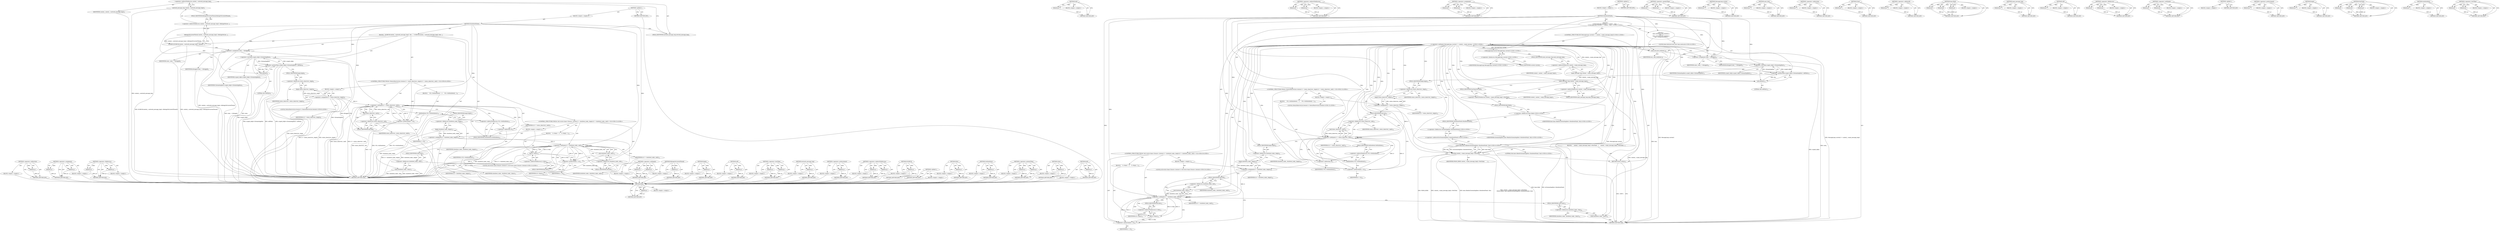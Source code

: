 digraph "end" {
vulnerable_206 [label=<(METHOD,Run)>];
vulnerable_207 [label=<(PARAM,p1)>];
vulnerable_208 [label=<(BLOCK,&lt;empty&gt;,&lt;empty&gt;)>];
vulnerable_209 [label=<(METHOD_RETURN,ANY)>];
vulnerable_190 [label=<(METHOD,end)>];
vulnerable_191 [label=<(PARAM,p1)>];
vulnerable_192 [label=<(BLOCK,&lt;empty&gt;,&lt;empty&gt;)>];
vulnerable_193 [label=<(METHOD_RETURN,ANY)>];
vulnerable_142 [label=<(METHOD,&lt;operator&gt;.indirectFieldAccess)>];
vulnerable_143 [label=<(PARAM,p1)>];
vulnerable_144 [label=<(PARAM,p2)>];
vulnerable_145 [label=<(BLOCK,&lt;empty&gt;,&lt;empty&gt;)>];
vulnerable_146 [label=<(METHOD_RETURN,ANY)>];
vulnerable_167 [label=<(METHOD,&lt;operator&gt;.assignment)>];
vulnerable_168 [label=<(PARAM,p1)>];
vulnerable_169 [label=<(PARAM,p2)>];
vulnerable_170 [label=<(BLOCK,&lt;empty&gt;,&lt;empty&gt;)>];
vulnerable_171 [label=<(METHOD_RETURN,ANY)>];
vulnerable_6 [label=<(METHOD,&lt;global&gt;)<SUB>1</SUB>>];
vulnerable_7 [label=<(BLOCK,&lt;empty&gt;,&lt;empty&gt;)<SUB>1</SUB>>];
vulnerable_8 [label=<(METHOD,ShutdownFinish)<SUB>1</SUB>>];
vulnerable_9 [label="<(BLOCK,{
  if (MessageLoop::current() != context_-&gt;mai...,{
  if (MessageLoop::current() != context_-&gt;mai...)<SUB>1</SUB>>"];
vulnerable_10 [label="<(CONTROL_STRUCTURE,IF,if (MessageLoop::current() != context_-&gt;main_message_loop()))<SUB>2</SUB>>"];
vulnerable_11 [label="<(&lt;operator&gt;.notEquals,MessageLoop::current() != context_-&gt;main_messag...)<SUB>2</SUB>>"];
vulnerable_12 [label="<(MessageLoop.current,MessageLoop::current())<SUB>2</SUB>>"];
vulnerable_13 [label="<(&lt;operator&gt;.fieldAccess,MessageLoop::current)<SUB>2</SUB>>"];
vulnerable_14 [label="<(IDENTIFIER,MessageLoop,MessageLoop::current())<SUB>2</SUB>>"];
vulnerable_15 [label=<(FIELD_IDENTIFIER,current,current)<SUB>2</SUB>>];
vulnerable_16 [label=<(main_message_loop,context_-&gt;main_message_loop())<SUB>2</SUB>>];
vulnerable_17 [label=<(&lt;operator&gt;.indirectFieldAccess,context_-&gt;main_message_loop)<SUB>2</SUB>>];
vulnerable_18 [label=<(IDENTIFIER,context_,context_-&gt;main_message_loop())<SUB>2</SUB>>];
vulnerable_19 [label=<(FIELD_IDENTIFIER,main_message_loop,main_message_loop)<SUB>2</SUB>>];
vulnerable_20 [label=<(BLOCK,{
    context_-&gt;main_message_loop()-&gt;PostTask(
...,{
    context_-&gt;main_message_loop()-&gt;PostTask(
...)<SUB>2</SUB>>];
vulnerable_21 [label=<(PostTask,context_-&gt;main_message_loop()-&gt;PostTask(
      ...)<SUB>3</SUB>>];
vulnerable_22 [label=<(&lt;operator&gt;.indirectFieldAccess,context_-&gt;main_message_loop()-&gt;PostTask)<SUB>3</SUB>>];
vulnerable_23 [label=<(main_message_loop,context_-&gt;main_message_loop())<SUB>3</SUB>>];
vulnerable_24 [label=<(&lt;operator&gt;.indirectFieldAccess,context_-&gt;main_message_loop)<SUB>3</SUB>>];
vulnerable_25 [label=<(IDENTIFIER,context_,context_-&gt;main_message_loop())<SUB>3</SUB>>];
vulnerable_26 [label=<(FIELD_IDENTIFIER,main_message_loop,main_message_loop)<SUB>3</SUB>>];
vulnerable_27 [label=<(FIELD_IDENTIFIER,PostTask,PostTask)<SUB>3</SUB>>];
vulnerable_28 [label=<(IDENTIFIER,FROM_HERE,context_-&gt;main_message_loop()-&gt;PostTask(
      ...)<SUB>4</SUB>>];
vulnerable_29 [label="<(base.Bind,base::Bind(&amp;ChromotingHost::ShutdownFinish, this))<SUB>4</SUB>>"];
vulnerable_30 [label="<(&lt;operator&gt;.fieldAccess,base::Bind)<SUB>4</SUB>>"];
vulnerable_31 [label="<(IDENTIFIER,base,base::Bind(&amp;ChromotingHost::ShutdownFinish, this))<SUB>4</SUB>>"];
vulnerable_32 [label=<(FIELD_IDENTIFIER,Bind,Bind)<SUB>4</SUB>>];
vulnerable_33 [label="<(&lt;operator&gt;.addressOf,&amp;ChromotingHost::ShutdownFinish)<SUB>4</SUB>>"];
vulnerable_34 [label="<(&lt;operator&gt;.fieldAccess,ChromotingHost::ShutdownFinish)<SUB>4</SUB>>"];
vulnerable_35 [label="<(IDENTIFIER,ChromotingHost,base::Bind(&amp;ChromotingHost::ShutdownFinish, this))<SUB>4</SUB>>"];
vulnerable_36 [label=<(FIELD_IDENTIFIER,ShutdownFinish,ShutdownFinish)<SUB>4</SUB>>];
vulnerable_37 [label="<(LITERAL,this,base::Bind(&amp;ChromotingHost::ShutdownFinish, this))<SUB>4</SUB>>"];
vulnerable_38 [label=<(RETURN,return;,return;)<SUB>5</SUB>>];
vulnerable_39 [label="<(BLOCK,{
    base::AutoLock auto_lock(lock_);
    stat...,{
    base::AutoLock auto_lock(lock_);
    stat...)<SUB>8</SUB>>"];
vulnerable_40 [label="<(LOCAL,base.AutoLock auto_lock: base.AutoLock)<SUB>9</SUB>>"];
vulnerable_41 [label=<(auto_lock,auto_lock(lock_))<SUB>9</SUB>>];
vulnerable_42 [label=<(IDENTIFIER,lock_,auto_lock(lock_))<SUB>9</SUB>>];
vulnerable_43 [label=<(&lt;operator&gt;.assignment,state_ = kStopped)<SUB>10</SUB>>];
vulnerable_44 [label=<(IDENTIFIER,state_,state_ = kStopped)<SUB>10</SUB>>];
vulnerable_45 [label=<(IDENTIFIER,kStopped,state_ = kStopped)<SUB>10</SUB>>];
vulnerable_46 [label=<(&lt;operator&gt;.greaterThan,scoped_refptr&lt;ChromotingHost&gt; self(this))<SUB>13</SUB>>];
vulnerable_47 [label=<(&lt;operator&gt;.lessThan,scoped_refptr&lt;ChromotingHost)<SUB>13</SUB>>];
vulnerable_48 [label=<(IDENTIFIER,scoped_refptr,scoped_refptr&lt;ChromotingHost)<SUB>13</SUB>>];
vulnerable_49 [label=<(IDENTIFIER,ChromotingHost,scoped_refptr&lt;ChromotingHost)<SUB>13</SUB>>];
vulnerable_50 [label=<(self,self(this))<SUB>13</SUB>>];
vulnerable_51 [label=<(LITERAL,this,self(this))<SUB>13</SUB>>];
vulnerable_52 [label="<(CONTROL_STRUCTURE,FOR,for (StatusObserverList::iterator it = status_observers_.begin();it != status_observers_.end();++it))<SUB>15</SUB>>"];
vulnerable_53 [label=<(BLOCK,&lt;empty&gt;,&lt;empty&gt;)<SUB>15</SUB>>];
vulnerable_54 [label="<(LOCAL,StatusObserverList.iterator it: StatusObserverList.iterator)<SUB>15</SUB>>"];
vulnerable_55 [label=<(&lt;operator&gt;.assignment,it = status_observers_.begin())<SUB>15</SUB>>];
vulnerable_56 [label=<(IDENTIFIER,it,it = status_observers_.begin())<SUB>15</SUB>>];
vulnerable_57 [label=<(begin,status_observers_.begin())<SUB>15</SUB>>];
vulnerable_58 [label=<(&lt;operator&gt;.fieldAccess,status_observers_.begin)<SUB>15</SUB>>];
vulnerable_59 [label=<(IDENTIFIER,status_observers_,status_observers_.begin())<SUB>15</SUB>>];
vulnerable_60 [label=<(FIELD_IDENTIFIER,begin,begin)<SUB>15</SUB>>];
vulnerable_61 [label=<(&lt;operator&gt;.notEquals,it != status_observers_.end())<SUB>16</SUB>>];
vulnerable_62 [label=<(IDENTIFIER,it,it != status_observers_.end())<SUB>16</SUB>>];
vulnerable_63 [label=<(end,status_observers_.end())<SUB>16</SUB>>];
vulnerable_64 [label=<(&lt;operator&gt;.fieldAccess,status_observers_.end)<SUB>16</SUB>>];
vulnerable_65 [label=<(IDENTIFIER,status_observers_,status_observers_.end())<SUB>16</SUB>>];
vulnerable_66 [label=<(FIELD_IDENTIFIER,end,end)<SUB>16</SUB>>];
vulnerable_67 [label=<(&lt;operator&gt;.preIncrement,++it)<SUB>16</SUB>>];
vulnerable_68 [label=<(IDENTIFIER,it,++it)<SUB>16</SUB>>];
vulnerable_69 [label=<(BLOCK,{
    (*it)-&gt;OnShutdown();
  },{
    (*it)-&gt;OnShutdown();
  })<SUB>16</SUB>>];
vulnerable_70 [label=<(OnShutdown,(*it)-&gt;OnShutdown())<SUB>17</SUB>>];
vulnerable_71 [label=<(&lt;operator&gt;.indirectFieldAccess,(*it)-&gt;OnShutdown)<SUB>17</SUB>>];
vulnerable_72 [label=<(&lt;operator&gt;.indirection,*it)<SUB>17</SUB>>];
vulnerable_73 [label=<(IDENTIFIER,it,(*it)-&gt;OnShutdown())<SUB>17</SUB>>];
vulnerable_74 [label=<(FIELD_IDENTIFIER,OnShutdown,OnShutdown)<SUB>17</SUB>>];
vulnerable_75 [label="<(CONTROL_STRUCTURE,FOR,for (std::vector&lt;base::Closure&gt;::iterator it = shutdown_tasks_.begin();it != shutdown_tasks_.end();++it))<SUB>20</SUB>>"];
vulnerable_76 [label=<(BLOCK,&lt;empty&gt;,&lt;empty&gt;)<SUB>20</SUB>>];
vulnerable_77 [label="<(LOCAL,std.vector&lt;base.Closure&gt;.iterator it: std.vector&lt;base.Closure&gt;.iterator)<SUB>20</SUB>>"];
vulnerable_78 [label=<(&lt;operator&gt;.assignment,it = shutdown_tasks_.begin())<SUB>20</SUB>>];
vulnerable_79 [label=<(IDENTIFIER,it,it = shutdown_tasks_.begin())<SUB>20</SUB>>];
vulnerable_80 [label=<(begin,shutdown_tasks_.begin())<SUB>20</SUB>>];
vulnerable_81 [label=<(&lt;operator&gt;.fieldAccess,shutdown_tasks_.begin)<SUB>20</SUB>>];
vulnerable_82 [label=<(IDENTIFIER,shutdown_tasks_,shutdown_tasks_.begin())<SUB>20</SUB>>];
vulnerable_83 [label=<(FIELD_IDENTIFIER,begin,begin)<SUB>20</SUB>>];
vulnerable_84 [label=<(&lt;operator&gt;.notEquals,it != shutdown_tasks_.end())<SUB>21</SUB>>];
vulnerable_85 [label=<(IDENTIFIER,it,it != shutdown_tasks_.end())<SUB>21</SUB>>];
vulnerable_86 [label=<(end,shutdown_tasks_.end())<SUB>21</SUB>>];
vulnerable_87 [label=<(&lt;operator&gt;.fieldAccess,shutdown_tasks_.end)<SUB>21</SUB>>];
vulnerable_88 [label=<(IDENTIFIER,shutdown_tasks_,shutdown_tasks_.end())<SUB>21</SUB>>];
vulnerable_89 [label=<(FIELD_IDENTIFIER,end,end)<SUB>21</SUB>>];
vulnerable_90 [label=<(&lt;operator&gt;.preIncrement,++it)<SUB>21</SUB>>];
vulnerable_91 [label=<(IDENTIFIER,it,++it)<SUB>21</SUB>>];
vulnerable_92 [label=<(BLOCK,{
    it-&gt;Run();
  },{
    it-&gt;Run();
  })<SUB>21</SUB>>];
vulnerable_93 [label=<(Run,it-&gt;Run())<SUB>22</SUB>>];
vulnerable_94 [label=<(&lt;operator&gt;.indirectFieldAccess,it-&gt;Run)<SUB>22</SUB>>];
vulnerable_95 [label=<(IDENTIFIER,it,it-&gt;Run())<SUB>22</SUB>>];
vulnerable_96 [label=<(FIELD_IDENTIFIER,Run,Run)<SUB>22</SUB>>];
vulnerable_97 [label=<(clear,shutdown_tasks_.clear())<SUB>24</SUB>>];
vulnerable_98 [label=<(&lt;operator&gt;.fieldAccess,shutdown_tasks_.clear)<SUB>24</SUB>>];
vulnerable_99 [label=<(IDENTIFIER,shutdown_tasks_,shutdown_tasks_.clear())<SUB>24</SUB>>];
vulnerable_100 [label=<(FIELD_IDENTIFIER,clear,clear)<SUB>24</SUB>>];
vulnerable_101 [label=<(METHOD_RETURN,void)<SUB>1</SUB>>];
vulnerable_103 [label=<(METHOD_RETURN,ANY)<SUB>1</SUB>>];
vulnerable_172 [label=<(METHOD,&lt;operator&gt;.greaterThan)>];
vulnerable_173 [label=<(PARAM,p1)>];
vulnerable_174 [label=<(PARAM,p2)>];
vulnerable_175 [label=<(BLOCK,&lt;empty&gt;,&lt;empty&gt;)>];
vulnerable_176 [label=<(METHOD_RETURN,ANY)>];
vulnerable_129 [label=<(METHOD,MessageLoop.current)>];
vulnerable_130 [label=<(PARAM,p1)>];
vulnerable_131 [label=<(BLOCK,&lt;empty&gt;,&lt;empty&gt;)>];
vulnerable_132 [label=<(METHOD_RETURN,ANY)>];
vulnerable_163 [label=<(METHOD,auto_lock)>];
vulnerable_164 [label=<(PARAM,p1)>];
vulnerable_165 [label=<(BLOCK,&lt;empty&gt;,&lt;empty&gt;)>];
vulnerable_166 [label=<(METHOD_RETURN,ANY)>];
vulnerable_202 [label=<(METHOD,&lt;operator&gt;.indirection)>];
vulnerable_203 [label=<(PARAM,p1)>];
vulnerable_204 [label=<(BLOCK,&lt;empty&gt;,&lt;empty&gt;)>];
vulnerable_205 [label=<(METHOD_RETURN,ANY)>];
vulnerable_210 [label=<(METHOD,clear)>];
vulnerable_211 [label=<(PARAM,p1)>];
vulnerable_212 [label=<(BLOCK,&lt;empty&gt;,&lt;empty&gt;)>];
vulnerable_213 [label=<(METHOD_RETURN,ANY)>];
vulnerable_159 [label=<(METHOD,&lt;operator&gt;.addressOf)>];
vulnerable_160 [label=<(PARAM,p1)>];
vulnerable_161 [label=<(BLOCK,&lt;empty&gt;,&lt;empty&gt;)>];
vulnerable_162 [label=<(METHOD_RETURN,ANY)>];
vulnerable_153 [label=<(METHOD,base.Bind)>];
vulnerable_154 [label=<(PARAM,p1)>];
vulnerable_155 [label=<(PARAM,p2)>];
vulnerable_156 [label=<(PARAM,p3)>];
vulnerable_157 [label=<(BLOCK,&lt;empty&gt;,&lt;empty&gt;)>];
vulnerable_158 [label=<(METHOD_RETURN,ANY)>];
vulnerable_138 [label=<(METHOD,main_message_loop)>];
vulnerable_139 [label=<(PARAM,p1)>];
vulnerable_140 [label=<(BLOCK,&lt;empty&gt;,&lt;empty&gt;)>];
vulnerable_141 [label=<(METHOD_RETURN,ANY)>];
vulnerable_182 [label=<(METHOD,self)>];
vulnerable_183 [label=<(PARAM,p1)>];
vulnerable_184 [label=<(BLOCK,&lt;empty&gt;,&lt;empty&gt;)>];
vulnerable_185 [label=<(METHOD_RETURN,ANY)>];
vulnerable_133 [label=<(METHOD,&lt;operator&gt;.fieldAccess)>];
vulnerable_134 [label=<(PARAM,p1)>];
vulnerable_135 [label=<(PARAM,p2)>];
vulnerable_136 [label=<(BLOCK,&lt;empty&gt;,&lt;empty&gt;)>];
vulnerable_137 [label=<(METHOD_RETURN,ANY)>];
vulnerable_124 [label=<(METHOD,&lt;operator&gt;.notEquals)>];
vulnerable_125 [label=<(PARAM,p1)>];
vulnerable_126 [label=<(PARAM,p2)>];
vulnerable_127 [label=<(BLOCK,&lt;empty&gt;,&lt;empty&gt;)>];
vulnerable_128 [label=<(METHOD_RETURN,ANY)>];
vulnerable_118 [label=<(METHOD,&lt;global&gt;)<SUB>1</SUB>>];
vulnerable_119 [label=<(BLOCK,&lt;empty&gt;,&lt;empty&gt;)>];
vulnerable_120 [label=<(METHOD_RETURN,ANY)>];
vulnerable_194 [label=<(METHOD,&lt;operator&gt;.preIncrement)>];
vulnerable_195 [label=<(PARAM,p1)>];
vulnerable_196 [label=<(BLOCK,&lt;empty&gt;,&lt;empty&gt;)>];
vulnerable_197 [label=<(METHOD_RETURN,ANY)>];
vulnerable_186 [label=<(METHOD,begin)>];
vulnerable_187 [label=<(PARAM,p1)>];
vulnerable_188 [label=<(BLOCK,&lt;empty&gt;,&lt;empty&gt;)>];
vulnerable_189 [label=<(METHOD_RETURN,ANY)>];
vulnerable_147 [label=<(METHOD,PostTask)>];
vulnerable_148 [label=<(PARAM,p1)>];
vulnerable_149 [label=<(PARAM,p2)>];
vulnerable_150 [label=<(PARAM,p3)>];
vulnerable_151 [label=<(BLOCK,&lt;empty&gt;,&lt;empty&gt;)>];
vulnerable_152 [label=<(METHOD_RETURN,ANY)>];
vulnerable_198 [label=<(METHOD,OnShutdown)>];
vulnerable_199 [label=<(PARAM,p1)>];
vulnerable_200 [label=<(BLOCK,&lt;empty&gt;,&lt;empty&gt;)>];
vulnerable_201 [label=<(METHOD_RETURN,ANY)>];
vulnerable_177 [label=<(METHOD,&lt;operator&gt;.lessThan)>];
vulnerable_178 [label=<(PARAM,p1)>];
vulnerable_179 [label=<(PARAM,p2)>];
vulnerable_180 [label=<(BLOCK,&lt;empty&gt;,&lt;empty&gt;)>];
vulnerable_181 [label=<(METHOD_RETURN,ANY)>];
fixed_157 [label=<(METHOD,&lt;operator&gt;.indirection)>];
fixed_158 [label=<(PARAM,p1)>];
fixed_159 [label=<(BLOCK,&lt;empty&gt;,&lt;empty&gt;)>];
fixed_160 [label=<(METHOD_RETURN,ANY)>];
fixed_112 [label=<(METHOD,&lt;operator&gt;.assignment)>];
fixed_113 [label=<(PARAM,p1)>];
fixed_114 [label=<(PARAM,p2)>];
fixed_115 [label=<(BLOCK,&lt;empty&gt;,&lt;empty&gt;)>];
fixed_116 [label=<(METHOD_RETURN,ANY)>];
fixed_135 [label=<(METHOD,&lt;operator&gt;.fieldAccess)>];
fixed_136 [label=<(PARAM,p1)>];
fixed_137 [label=<(PARAM,p2)>];
fixed_138 [label=<(BLOCK,&lt;empty&gt;,&lt;empty&gt;)>];
fixed_139 [label=<(METHOD_RETURN,ANY)>];
fixed_6 [label=<(METHOD,&lt;global&gt;)<SUB>1</SUB>>];
fixed_7 [label=<(BLOCK,&lt;empty&gt;,&lt;empty&gt;)<SUB>1</SUB>>];
fixed_8 [label=<(METHOD,ShutdownFinish)<SUB>1</SUB>>];
fixed_9 [label=<(BLOCK,{
  DCHECK(context_-&gt;network_message_loop()-&gt;Be...,{
  DCHECK(context_-&gt;network_message_loop()-&gt;Be...)<SUB>1</SUB>>];
fixed_10 [label=<(DCHECK,DCHECK(context_-&gt;network_message_loop()-&gt;Belong...)<SUB>2</SUB>>];
fixed_11 [label=<(BelongsToCurrentThread,context_-&gt;network_message_loop()-&gt;BelongsToCurr...)<SUB>2</SUB>>];
fixed_12 [label=<(&lt;operator&gt;.indirectFieldAccess,context_-&gt;network_message_loop()-&gt;BelongsToCurr...)<SUB>2</SUB>>];
fixed_13 [label=<(network_message_loop,context_-&gt;network_message_loop())<SUB>2</SUB>>];
fixed_14 [label=<(&lt;operator&gt;.indirectFieldAccess,context_-&gt;network_message_loop)<SUB>2</SUB>>];
fixed_15 [label=<(IDENTIFIER,context_,context_-&gt;network_message_loop())<SUB>2</SUB>>];
fixed_16 [label=<(FIELD_IDENTIFIER,network_message_loop,network_message_loop)<SUB>2</SUB>>];
fixed_17 [label=<(FIELD_IDENTIFIER,BelongsToCurrentThread,BelongsToCurrentThread)<SUB>2</SUB>>];
fixed_18 [label=<(&lt;operator&gt;.assignment,state_ = kStopped)<SUB>4</SUB>>];
fixed_19 [label=<(IDENTIFIER,state_,state_ = kStopped)<SUB>4</SUB>>];
fixed_20 [label=<(IDENTIFIER,kStopped,state_ = kStopped)<SUB>4</SUB>>];
fixed_21 [label=<(&lt;operator&gt;.greaterThan,scoped_refptr&lt;ChromotingHost&gt; self(this))<SUB>6</SUB>>];
fixed_22 [label=<(&lt;operator&gt;.lessThan,scoped_refptr&lt;ChromotingHost)<SUB>6</SUB>>];
fixed_23 [label=<(IDENTIFIER,scoped_refptr,scoped_refptr&lt;ChromotingHost)<SUB>6</SUB>>];
fixed_24 [label=<(IDENTIFIER,ChromotingHost,scoped_refptr&lt;ChromotingHost)<SUB>6</SUB>>];
fixed_25 [label=<(self,self(this))<SUB>6</SUB>>];
fixed_26 [label=<(LITERAL,this,self(this))<SUB>6</SUB>>];
fixed_27 [label="<(CONTROL_STRUCTURE,FOR,for (StatusObserverList::iterator it = status_observers_.begin();it != status_observers_.end();++it))<SUB>8</SUB>>"];
fixed_28 [label=<(BLOCK,&lt;empty&gt;,&lt;empty&gt;)<SUB>8</SUB>>];
fixed_29 [label="<(LOCAL,StatusObserverList.iterator it: StatusObserverList.iterator)<SUB>8</SUB>>"];
fixed_30 [label=<(&lt;operator&gt;.assignment,it = status_observers_.begin())<SUB>8</SUB>>];
fixed_31 [label=<(IDENTIFIER,it,it = status_observers_.begin())<SUB>8</SUB>>];
fixed_32 [label=<(begin,status_observers_.begin())<SUB>8</SUB>>];
fixed_33 [label=<(&lt;operator&gt;.fieldAccess,status_observers_.begin)<SUB>8</SUB>>];
fixed_34 [label=<(IDENTIFIER,status_observers_,status_observers_.begin())<SUB>8</SUB>>];
fixed_35 [label=<(FIELD_IDENTIFIER,begin,begin)<SUB>8</SUB>>];
fixed_36 [label=<(&lt;operator&gt;.notEquals,it != status_observers_.end())<SUB>9</SUB>>];
fixed_37 [label=<(IDENTIFIER,it,it != status_observers_.end())<SUB>9</SUB>>];
fixed_38 [label=<(end,status_observers_.end())<SUB>9</SUB>>];
fixed_39 [label=<(&lt;operator&gt;.fieldAccess,status_observers_.end)<SUB>9</SUB>>];
fixed_40 [label=<(IDENTIFIER,status_observers_,status_observers_.end())<SUB>9</SUB>>];
fixed_41 [label=<(FIELD_IDENTIFIER,end,end)<SUB>9</SUB>>];
fixed_42 [label=<(&lt;operator&gt;.preIncrement,++it)<SUB>9</SUB>>];
fixed_43 [label=<(IDENTIFIER,it,++it)<SUB>9</SUB>>];
fixed_44 [label=<(BLOCK,{
    (*it)-&gt;OnShutdown();
  },{
    (*it)-&gt;OnShutdown();
  })<SUB>9</SUB>>];
fixed_45 [label=<(OnShutdown,(*it)-&gt;OnShutdown())<SUB>10</SUB>>];
fixed_46 [label=<(&lt;operator&gt;.indirectFieldAccess,(*it)-&gt;OnShutdown)<SUB>10</SUB>>];
fixed_47 [label=<(&lt;operator&gt;.indirection,*it)<SUB>10</SUB>>];
fixed_48 [label=<(IDENTIFIER,it,(*it)-&gt;OnShutdown())<SUB>10</SUB>>];
fixed_49 [label=<(FIELD_IDENTIFIER,OnShutdown,OnShutdown)<SUB>10</SUB>>];
fixed_50 [label="<(CONTROL_STRUCTURE,FOR,for (std::vector&lt;base::Closure&gt;::iterator it = shutdown_tasks_.begin();it != shutdown_tasks_.end();++it))<SUB>13</SUB>>"];
fixed_51 [label=<(BLOCK,&lt;empty&gt;,&lt;empty&gt;)<SUB>13</SUB>>];
fixed_52 [label="<(LOCAL,std.vector&lt;base.Closure&gt;.iterator it: std.vector&lt;base.Closure&gt;.iterator)<SUB>13</SUB>>"];
fixed_53 [label=<(&lt;operator&gt;.assignment,it = shutdown_tasks_.begin())<SUB>13</SUB>>];
fixed_54 [label=<(IDENTIFIER,it,it = shutdown_tasks_.begin())<SUB>13</SUB>>];
fixed_55 [label=<(begin,shutdown_tasks_.begin())<SUB>13</SUB>>];
fixed_56 [label=<(&lt;operator&gt;.fieldAccess,shutdown_tasks_.begin)<SUB>13</SUB>>];
fixed_57 [label=<(IDENTIFIER,shutdown_tasks_,shutdown_tasks_.begin())<SUB>13</SUB>>];
fixed_58 [label=<(FIELD_IDENTIFIER,begin,begin)<SUB>13</SUB>>];
fixed_59 [label=<(&lt;operator&gt;.notEquals,it != shutdown_tasks_.end())<SUB>14</SUB>>];
fixed_60 [label=<(IDENTIFIER,it,it != shutdown_tasks_.end())<SUB>14</SUB>>];
fixed_61 [label=<(end,shutdown_tasks_.end())<SUB>14</SUB>>];
fixed_62 [label=<(&lt;operator&gt;.fieldAccess,shutdown_tasks_.end)<SUB>14</SUB>>];
fixed_63 [label=<(IDENTIFIER,shutdown_tasks_,shutdown_tasks_.end())<SUB>14</SUB>>];
fixed_64 [label=<(FIELD_IDENTIFIER,end,end)<SUB>14</SUB>>];
fixed_65 [label=<(&lt;operator&gt;.preIncrement,++it)<SUB>14</SUB>>];
fixed_66 [label=<(IDENTIFIER,it,++it)<SUB>14</SUB>>];
fixed_67 [label=<(BLOCK,{
    it-&gt;Run();
  },{
    it-&gt;Run();
  })<SUB>14</SUB>>];
fixed_68 [label=<(Run,it-&gt;Run())<SUB>15</SUB>>];
fixed_69 [label=<(&lt;operator&gt;.indirectFieldAccess,it-&gt;Run)<SUB>15</SUB>>];
fixed_70 [label=<(IDENTIFIER,it,it-&gt;Run())<SUB>15</SUB>>];
fixed_71 [label=<(FIELD_IDENTIFIER,Run,Run)<SUB>15</SUB>>];
fixed_72 [label=<(clear,shutdown_tasks_.clear())<SUB>17</SUB>>];
fixed_73 [label=<(&lt;operator&gt;.fieldAccess,shutdown_tasks_.clear)<SUB>17</SUB>>];
fixed_74 [label=<(IDENTIFIER,shutdown_tasks_,shutdown_tasks_.clear())<SUB>17</SUB>>];
fixed_75 [label=<(FIELD_IDENTIFIER,clear,clear)<SUB>17</SUB>>];
fixed_76 [label=<(METHOD_RETURN,void)<SUB>1</SUB>>];
fixed_78 [label=<(METHOD_RETURN,ANY)<SUB>1</SUB>>];
fixed_140 [label=<(METHOD,&lt;operator&gt;.notEquals)>];
fixed_141 [label=<(PARAM,p1)>];
fixed_142 [label=<(PARAM,p2)>];
fixed_143 [label=<(BLOCK,&lt;empty&gt;,&lt;empty&gt;)>];
fixed_144 [label=<(METHOD_RETURN,ANY)>];
fixed_99 [label=<(METHOD,BelongsToCurrentThread)>];
fixed_100 [label=<(PARAM,p1)>];
fixed_101 [label=<(BLOCK,&lt;empty&gt;,&lt;empty&gt;)>];
fixed_102 [label=<(METHOD_RETURN,ANY)>];
fixed_131 [label=<(METHOD,begin)>];
fixed_132 [label=<(PARAM,p1)>];
fixed_133 [label=<(BLOCK,&lt;empty&gt;,&lt;empty&gt;)>];
fixed_134 [label=<(METHOD_RETURN,ANY)>];
fixed_127 [label=<(METHOD,self)>];
fixed_128 [label=<(PARAM,p1)>];
fixed_129 [label=<(BLOCK,&lt;empty&gt;,&lt;empty&gt;)>];
fixed_130 [label=<(METHOD_RETURN,ANY)>];
fixed_122 [label=<(METHOD,&lt;operator&gt;.lessThan)>];
fixed_123 [label=<(PARAM,p1)>];
fixed_124 [label=<(PARAM,p2)>];
fixed_125 [label=<(BLOCK,&lt;empty&gt;,&lt;empty&gt;)>];
fixed_126 [label=<(METHOD_RETURN,ANY)>];
fixed_108 [label=<(METHOD,network_message_loop)>];
fixed_109 [label=<(PARAM,p1)>];
fixed_110 [label=<(BLOCK,&lt;empty&gt;,&lt;empty&gt;)>];
fixed_111 [label=<(METHOD_RETURN,ANY)>];
fixed_149 [label=<(METHOD,&lt;operator&gt;.preIncrement)>];
fixed_150 [label=<(PARAM,p1)>];
fixed_151 [label=<(BLOCK,&lt;empty&gt;,&lt;empty&gt;)>];
fixed_152 [label=<(METHOD_RETURN,ANY)>];
fixed_103 [label=<(METHOD,&lt;operator&gt;.indirectFieldAccess)>];
fixed_104 [label=<(PARAM,p1)>];
fixed_105 [label=<(PARAM,p2)>];
fixed_106 [label=<(BLOCK,&lt;empty&gt;,&lt;empty&gt;)>];
fixed_107 [label=<(METHOD_RETURN,ANY)>];
fixed_95 [label=<(METHOD,DCHECK)>];
fixed_96 [label=<(PARAM,p1)>];
fixed_97 [label=<(BLOCK,&lt;empty&gt;,&lt;empty&gt;)>];
fixed_98 [label=<(METHOD_RETURN,ANY)>];
fixed_89 [label=<(METHOD,&lt;global&gt;)<SUB>1</SUB>>];
fixed_90 [label=<(BLOCK,&lt;empty&gt;,&lt;empty&gt;)>];
fixed_91 [label=<(METHOD_RETURN,ANY)>];
fixed_161 [label=<(METHOD,Run)>];
fixed_162 [label=<(PARAM,p1)>];
fixed_163 [label=<(BLOCK,&lt;empty&gt;,&lt;empty&gt;)>];
fixed_164 [label=<(METHOD_RETURN,ANY)>];
fixed_153 [label=<(METHOD,OnShutdown)>];
fixed_154 [label=<(PARAM,p1)>];
fixed_155 [label=<(BLOCK,&lt;empty&gt;,&lt;empty&gt;)>];
fixed_156 [label=<(METHOD_RETURN,ANY)>];
fixed_117 [label=<(METHOD,&lt;operator&gt;.greaterThan)>];
fixed_118 [label=<(PARAM,p1)>];
fixed_119 [label=<(PARAM,p2)>];
fixed_120 [label=<(BLOCK,&lt;empty&gt;,&lt;empty&gt;)>];
fixed_121 [label=<(METHOD_RETURN,ANY)>];
fixed_165 [label=<(METHOD,clear)>];
fixed_166 [label=<(PARAM,p1)>];
fixed_167 [label=<(BLOCK,&lt;empty&gt;,&lt;empty&gt;)>];
fixed_168 [label=<(METHOD_RETURN,ANY)>];
fixed_145 [label=<(METHOD,end)>];
fixed_146 [label=<(PARAM,p1)>];
fixed_147 [label=<(BLOCK,&lt;empty&gt;,&lt;empty&gt;)>];
fixed_148 [label=<(METHOD_RETURN,ANY)>];
vulnerable_206 -> vulnerable_207  [key=0, label="AST: "];
vulnerable_206 -> vulnerable_207  [key=1, label="DDG: "];
vulnerable_206 -> vulnerable_208  [key=0, label="AST: "];
vulnerable_206 -> vulnerable_209  [key=0, label="AST: "];
vulnerable_206 -> vulnerable_209  [key=1, label="CFG: "];
vulnerable_207 -> vulnerable_209  [key=0, label="DDG: p1"];
vulnerable_190 -> vulnerable_191  [key=0, label="AST: "];
vulnerable_190 -> vulnerable_191  [key=1, label="DDG: "];
vulnerable_190 -> vulnerable_192  [key=0, label="AST: "];
vulnerable_190 -> vulnerable_193  [key=0, label="AST: "];
vulnerable_190 -> vulnerable_193  [key=1, label="CFG: "];
vulnerable_191 -> vulnerable_193  [key=0, label="DDG: p1"];
vulnerable_142 -> vulnerable_143  [key=0, label="AST: "];
vulnerable_142 -> vulnerable_143  [key=1, label="DDG: "];
vulnerable_142 -> vulnerable_145  [key=0, label="AST: "];
vulnerable_142 -> vulnerable_144  [key=0, label="AST: "];
vulnerable_142 -> vulnerable_144  [key=1, label="DDG: "];
vulnerable_142 -> vulnerable_146  [key=0, label="AST: "];
vulnerable_142 -> vulnerable_146  [key=1, label="CFG: "];
vulnerable_143 -> vulnerable_146  [key=0, label="DDG: p1"];
vulnerable_144 -> vulnerable_146  [key=0, label="DDG: p2"];
vulnerable_167 -> vulnerable_168  [key=0, label="AST: "];
vulnerable_167 -> vulnerable_168  [key=1, label="DDG: "];
vulnerable_167 -> vulnerable_170  [key=0, label="AST: "];
vulnerable_167 -> vulnerable_169  [key=0, label="AST: "];
vulnerable_167 -> vulnerable_169  [key=1, label="DDG: "];
vulnerable_167 -> vulnerable_171  [key=0, label="AST: "];
vulnerable_167 -> vulnerable_171  [key=1, label="CFG: "];
vulnerable_168 -> vulnerable_171  [key=0, label="DDG: p1"];
vulnerable_169 -> vulnerable_171  [key=0, label="DDG: p2"];
vulnerable_6 -> vulnerable_7  [key=0, label="AST: "];
vulnerable_6 -> vulnerable_103  [key=0, label="AST: "];
vulnerable_6 -> vulnerable_103  [key=1, label="CFG: "];
vulnerable_7 -> vulnerable_8  [key=0, label="AST: "];
vulnerable_8 -> vulnerable_9  [key=0, label="AST: "];
vulnerable_8 -> vulnerable_101  [key=0, label="AST: "];
vulnerable_8 -> vulnerable_15  [key=0, label="CFG: "];
vulnerable_8 -> vulnerable_39  [key=0, label="DDG: "];
vulnerable_8 -> vulnerable_43  [key=0, label="DDG: "];
vulnerable_8 -> vulnerable_38  [key=0, label="DDG: "];
vulnerable_8 -> vulnerable_41  [key=0, label="DDG: "];
vulnerable_8 -> vulnerable_47  [key=0, label="DDG: "];
vulnerable_8 -> vulnerable_50  [key=0, label="DDG: "];
vulnerable_8 -> vulnerable_61  [key=0, label="DDG: "];
vulnerable_8 -> vulnerable_67  [key=0, label="DDG: "];
vulnerable_8 -> vulnerable_84  [key=0, label="DDG: "];
vulnerable_8 -> vulnerable_90  [key=0, label="DDG: "];
vulnerable_8 -> vulnerable_21  [key=0, label="DDG: "];
vulnerable_8 -> vulnerable_29  [key=0, label="DDG: "];
vulnerable_9 -> vulnerable_10  [key=0, label="AST: "];
vulnerable_9 -> vulnerable_39  [key=0, label="AST: "];
vulnerable_9 -> vulnerable_46  [key=0, label="AST: "];
vulnerable_9 -> vulnerable_52  [key=0, label="AST: "];
vulnerable_9 -> vulnerable_75  [key=0, label="AST: "];
vulnerable_9 -> vulnerable_97  [key=0, label="AST: "];
vulnerable_10 -> vulnerable_11  [key=0, label="AST: "];
vulnerable_10 -> vulnerable_20  [key=0, label="AST: "];
vulnerable_11 -> vulnerable_12  [key=0, label="AST: "];
vulnerable_11 -> vulnerable_16  [key=0, label="AST: "];
vulnerable_11 -> vulnerable_26  [key=0, label="CFG: "];
vulnerable_11 -> vulnerable_26  [key=1, label="CDG: "];
vulnerable_11 -> vulnerable_41  [key=0, label="CFG: "];
vulnerable_11 -> vulnerable_41  [key=1, label="CDG: "];
vulnerable_11 -> vulnerable_101  [key=0, label="DDG: MessageLoop::current()"];
vulnerable_11 -> vulnerable_101  [key=1, label="DDG: MessageLoop::current() != context_-&gt;main_message_loop()"];
vulnerable_11 -> vulnerable_47  [key=0, label="CDG: "];
vulnerable_11 -> vulnerable_30  [key=0, label="CDG: "];
vulnerable_11 -> vulnerable_34  [key=0, label="CDG: "];
vulnerable_11 -> vulnerable_21  [key=0, label="CDG: "];
vulnerable_11 -> vulnerable_32  [key=0, label="CDG: "];
vulnerable_11 -> vulnerable_60  [key=0, label="CDG: "];
vulnerable_11 -> vulnerable_64  [key=0, label="CDG: "];
vulnerable_11 -> vulnerable_57  [key=0, label="CDG: "];
vulnerable_11 -> vulnerable_89  [key=0, label="CDG: "];
vulnerable_11 -> vulnerable_66  [key=0, label="CDG: "];
vulnerable_11 -> vulnerable_98  [key=0, label="CDG: "];
vulnerable_11 -> vulnerable_46  [key=0, label="CDG: "];
vulnerable_11 -> vulnerable_81  [key=0, label="CDG: "];
vulnerable_11 -> vulnerable_84  [key=0, label="CDG: "];
vulnerable_11 -> vulnerable_38  [key=0, label="CDG: "];
vulnerable_11 -> vulnerable_22  [key=0, label="CDG: "];
vulnerable_11 -> vulnerable_27  [key=0, label="CDG: "];
vulnerable_11 -> vulnerable_29  [key=0, label="CDG: "];
vulnerable_11 -> vulnerable_50  [key=0, label="CDG: "];
vulnerable_11 -> vulnerable_87  [key=0, label="CDG: "];
vulnerable_11 -> vulnerable_97  [key=0, label="CDG: "];
vulnerable_11 -> vulnerable_43  [key=0, label="CDG: "];
vulnerable_11 -> vulnerable_24  [key=0, label="CDG: "];
vulnerable_11 -> vulnerable_80  [key=0, label="CDG: "];
vulnerable_11 -> vulnerable_58  [key=0, label="CDG: "];
vulnerable_11 -> vulnerable_33  [key=0, label="CDG: "];
vulnerable_11 -> vulnerable_61  [key=0, label="CDG: "];
vulnerable_11 -> vulnerable_23  [key=0, label="CDG: "];
vulnerable_11 -> vulnerable_83  [key=0, label="CDG: "];
vulnerable_11 -> vulnerable_36  [key=0, label="CDG: "];
vulnerable_11 -> vulnerable_100  [key=0, label="CDG: "];
vulnerable_11 -> vulnerable_63  [key=0, label="CDG: "];
vulnerable_11 -> vulnerable_55  [key=0, label="CDG: "];
vulnerable_11 -> vulnerable_78  [key=0, label="CDG: "];
vulnerable_11 -> vulnerable_86  [key=0, label="CDG: "];
vulnerable_12 -> vulnerable_13  [key=0, label="AST: "];
vulnerable_12 -> vulnerable_19  [key=0, label="CFG: "];
vulnerable_12 -> vulnerable_101  [key=0, label="DDG: MessageLoop::current"];
vulnerable_12 -> vulnerable_11  [key=0, label="DDG: MessageLoop::current"];
vulnerable_13 -> vulnerable_14  [key=0, label="AST: "];
vulnerable_13 -> vulnerable_15  [key=0, label="AST: "];
vulnerable_13 -> vulnerable_12  [key=0, label="CFG: "];
vulnerable_15 -> vulnerable_13  [key=0, label="CFG: "];
vulnerable_16 -> vulnerable_17  [key=0, label="AST: "];
vulnerable_16 -> vulnerable_11  [key=0, label="CFG: "];
vulnerable_16 -> vulnerable_11  [key=1, label="DDG: context_-&gt;main_message_loop"];
vulnerable_16 -> vulnerable_23  [key=0, label="DDG: context_-&gt;main_message_loop"];
vulnerable_17 -> vulnerable_18  [key=0, label="AST: "];
vulnerable_17 -> vulnerable_19  [key=0, label="AST: "];
vulnerable_17 -> vulnerable_16  [key=0, label="CFG: "];
vulnerable_19 -> vulnerable_17  [key=0, label="CFG: "];
vulnerable_20 -> vulnerable_21  [key=0, label="AST: "];
vulnerable_20 -> vulnerable_38  [key=0, label="AST: "];
vulnerable_21 -> vulnerable_22  [key=0, label="AST: "];
vulnerable_21 -> vulnerable_28  [key=0, label="AST: "];
vulnerable_21 -> vulnerable_29  [key=0, label="AST: "];
vulnerable_21 -> vulnerable_38  [key=0, label="CFG: "];
vulnerable_21 -> vulnerable_101  [key=0, label="DDG: context_-&gt;main_message_loop()-&gt;PostTask"];
vulnerable_21 -> vulnerable_101  [key=1, label="DDG: base::Bind(&amp;ChromotingHost::ShutdownFinish, this)"];
vulnerable_21 -> vulnerable_101  [key=2, label="DDG: context_-&gt;main_message_loop()-&gt;PostTask(
        FROM_HERE, base::Bind(&amp;ChromotingHost::ShutdownFinish, this))"];
vulnerable_21 -> vulnerable_101  [key=3, label="DDG: FROM_HERE"];
vulnerable_22 -> vulnerable_23  [key=0, label="AST: "];
vulnerable_22 -> vulnerable_27  [key=0, label="AST: "];
vulnerable_22 -> vulnerable_32  [key=0, label="CFG: "];
vulnerable_23 -> vulnerable_24  [key=0, label="AST: "];
vulnerable_23 -> vulnerable_27  [key=0, label="CFG: "];
vulnerable_23 -> vulnerable_101  [key=0, label="DDG: context_-&gt;main_message_loop"];
vulnerable_24 -> vulnerable_25  [key=0, label="AST: "];
vulnerable_24 -> vulnerable_26  [key=0, label="AST: "];
vulnerable_24 -> vulnerable_23  [key=0, label="CFG: "];
vulnerable_26 -> vulnerable_24  [key=0, label="CFG: "];
vulnerable_27 -> vulnerable_22  [key=0, label="CFG: "];
vulnerable_29 -> vulnerable_30  [key=0, label="AST: "];
vulnerable_29 -> vulnerable_33  [key=0, label="AST: "];
vulnerable_29 -> vulnerable_37  [key=0, label="AST: "];
vulnerable_29 -> vulnerable_21  [key=0, label="CFG: "];
vulnerable_29 -> vulnerable_21  [key=1, label="DDG: base::Bind"];
vulnerable_29 -> vulnerable_21  [key=2, label="DDG: &amp;ChromotingHost::ShutdownFinish"];
vulnerable_29 -> vulnerable_21  [key=3, label="DDG: this"];
vulnerable_29 -> vulnerable_101  [key=0, label="DDG: base::Bind"];
vulnerable_29 -> vulnerable_101  [key=1, label="DDG: &amp;ChromotingHost::ShutdownFinish"];
vulnerable_30 -> vulnerable_31  [key=0, label="AST: "];
vulnerable_30 -> vulnerable_32  [key=0, label="AST: "];
vulnerable_30 -> vulnerable_36  [key=0, label="CFG: "];
vulnerable_32 -> vulnerable_30  [key=0, label="CFG: "];
vulnerable_33 -> vulnerable_34  [key=0, label="AST: "];
vulnerable_33 -> vulnerable_29  [key=0, label="CFG: "];
vulnerable_34 -> vulnerable_35  [key=0, label="AST: "];
vulnerable_34 -> vulnerable_36  [key=0, label="AST: "];
vulnerable_34 -> vulnerable_33  [key=0, label="CFG: "];
vulnerable_36 -> vulnerable_34  [key=0, label="CFG: "];
vulnerable_38 -> vulnerable_101  [key=0, label="CFG: "];
vulnerable_38 -> vulnerable_101  [key=1, label="DDG: &lt;RET&gt;"];
vulnerable_39 -> vulnerable_40  [key=0, label="AST: "];
vulnerable_39 -> vulnerable_41  [key=0, label="AST: "];
vulnerable_39 -> vulnerable_43  [key=0, label="AST: "];
vulnerable_41 -> vulnerable_42  [key=0, label="AST: "];
vulnerable_41 -> vulnerable_43  [key=0, label="CFG: "];
vulnerable_41 -> vulnerable_101  [key=0, label="DDG: lock_"];
vulnerable_43 -> vulnerable_44  [key=0, label="AST: "];
vulnerable_43 -> vulnerable_45  [key=0, label="AST: "];
vulnerable_43 -> vulnerable_47  [key=0, label="CFG: "];
vulnerable_43 -> vulnerable_101  [key=0, label="DDG: state_"];
vulnerable_46 -> vulnerable_47  [key=0, label="AST: "];
vulnerable_46 -> vulnerable_50  [key=0, label="AST: "];
vulnerable_46 -> vulnerable_60  [key=0, label="CFG: "];
vulnerable_47 -> vulnerable_48  [key=0, label="AST: "];
vulnerable_47 -> vulnerable_49  [key=0, label="AST: "];
vulnerable_47 -> vulnerable_50  [key=0, label="CFG: "];
vulnerable_47 -> vulnerable_101  [key=0, label="DDG: scoped_refptr"];
vulnerable_47 -> vulnerable_46  [key=0, label="DDG: scoped_refptr"];
vulnerable_47 -> vulnerable_46  [key=1, label="DDG: ChromotingHost"];
vulnerable_50 -> vulnerable_51  [key=0, label="AST: "];
vulnerable_50 -> vulnerable_46  [key=0, label="CFG: "];
vulnerable_50 -> vulnerable_46  [key=1, label="DDG: this"];
vulnerable_52 -> vulnerable_53  [key=0, label="AST: "];
vulnerable_52 -> vulnerable_61  [key=0, label="AST: "];
vulnerable_52 -> vulnerable_67  [key=0, label="AST: "];
vulnerable_52 -> vulnerable_69  [key=0, label="AST: "];
vulnerable_53 -> vulnerable_54  [key=0, label="AST: "];
vulnerable_53 -> vulnerable_55  [key=0, label="AST: "];
vulnerable_55 -> vulnerable_56  [key=0, label="AST: "];
vulnerable_55 -> vulnerable_57  [key=0, label="AST: "];
vulnerable_55 -> vulnerable_66  [key=0, label="CFG: "];
vulnerable_55 -> vulnerable_61  [key=0, label="DDG: it"];
vulnerable_57 -> vulnerable_58  [key=0, label="AST: "];
vulnerable_57 -> vulnerable_55  [key=0, label="CFG: "];
vulnerable_57 -> vulnerable_55  [key=1, label="DDG: status_observers_.begin"];
vulnerable_58 -> vulnerable_59  [key=0, label="AST: "];
vulnerable_58 -> vulnerable_60  [key=0, label="AST: "];
vulnerable_58 -> vulnerable_57  [key=0, label="CFG: "];
vulnerable_60 -> vulnerable_58  [key=0, label="CFG: "];
vulnerable_61 -> vulnerable_62  [key=0, label="AST: "];
vulnerable_61 -> vulnerable_63  [key=0, label="AST: "];
vulnerable_61 -> vulnerable_63  [key=1, label="CDG: "];
vulnerable_61 -> vulnerable_72  [key=0, label="CFG: "];
vulnerable_61 -> vulnerable_72  [key=1, label="CDG: "];
vulnerable_61 -> vulnerable_83  [key=0, label="CFG: "];
vulnerable_61 -> vulnerable_67  [key=0, label="DDG: it"];
vulnerable_61 -> vulnerable_67  [key=1, label="CDG: "];
vulnerable_61 -> vulnerable_64  [key=0, label="CDG: "];
vulnerable_61 -> vulnerable_66  [key=0, label="CDG: "];
vulnerable_61 -> vulnerable_74  [key=0, label="CDG: "];
vulnerable_61 -> vulnerable_61  [key=0, label="CDG: "];
vulnerable_61 -> vulnerable_71  [key=0, label="CDG: "];
vulnerable_61 -> vulnerable_70  [key=0, label="CDG: "];
vulnerable_63 -> vulnerable_64  [key=0, label="AST: "];
vulnerable_63 -> vulnerable_61  [key=0, label="CFG: "];
vulnerable_63 -> vulnerable_61  [key=1, label="DDG: status_observers_.end"];
vulnerable_64 -> vulnerable_65  [key=0, label="AST: "];
vulnerable_64 -> vulnerable_66  [key=0, label="AST: "];
vulnerable_64 -> vulnerable_63  [key=0, label="CFG: "];
vulnerable_66 -> vulnerable_64  [key=0, label="CFG: "];
vulnerable_67 -> vulnerable_68  [key=0, label="AST: "];
vulnerable_67 -> vulnerable_66  [key=0, label="CFG: "];
vulnerable_67 -> vulnerable_61  [key=0, label="DDG: it"];
vulnerable_69 -> vulnerable_70  [key=0, label="AST: "];
vulnerable_70 -> vulnerable_71  [key=0, label="AST: "];
vulnerable_70 -> vulnerable_67  [key=0, label="CFG: "];
vulnerable_71 -> vulnerable_72  [key=0, label="AST: "];
vulnerable_71 -> vulnerable_74  [key=0, label="AST: "];
vulnerable_71 -> vulnerable_70  [key=0, label="CFG: "];
vulnerable_72 -> vulnerable_73  [key=0, label="AST: "];
vulnerable_72 -> vulnerable_74  [key=0, label="CFG: "];
vulnerable_74 -> vulnerable_71  [key=0, label="CFG: "];
vulnerable_75 -> vulnerable_76  [key=0, label="AST: "];
vulnerable_75 -> vulnerable_84  [key=0, label="AST: "];
vulnerable_75 -> vulnerable_90  [key=0, label="AST: "];
vulnerable_75 -> vulnerable_92  [key=0, label="AST: "];
vulnerable_76 -> vulnerable_77  [key=0, label="AST: "];
vulnerable_76 -> vulnerable_78  [key=0, label="AST: "];
vulnerable_78 -> vulnerable_79  [key=0, label="AST: "];
vulnerable_78 -> vulnerable_80  [key=0, label="AST: "];
vulnerable_78 -> vulnerable_89  [key=0, label="CFG: "];
vulnerable_78 -> vulnerable_84  [key=0, label="DDG: it"];
vulnerable_80 -> vulnerable_81  [key=0, label="AST: "];
vulnerable_80 -> vulnerable_78  [key=0, label="CFG: "];
vulnerable_80 -> vulnerable_78  [key=1, label="DDG: shutdown_tasks_.begin"];
vulnerable_81 -> vulnerable_82  [key=0, label="AST: "];
vulnerable_81 -> vulnerable_83  [key=0, label="AST: "];
vulnerable_81 -> vulnerable_80  [key=0, label="CFG: "];
vulnerable_83 -> vulnerable_81  [key=0, label="CFG: "];
vulnerable_84 -> vulnerable_85  [key=0, label="AST: "];
vulnerable_84 -> vulnerable_86  [key=0, label="AST: "];
vulnerable_84 -> vulnerable_86  [key=1, label="CDG: "];
vulnerable_84 -> vulnerable_96  [key=0, label="CFG: "];
vulnerable_84 -> vulnerable_96  [key=1, label="CDG: "];
vulnerable_84 -> vulnerable_100  [key=0, label="CFG: "];
vulnerable_84 -> vulnerable_90  [key=0, label="DDG: it"];
vulnerable_84 -> vulnerable_90  [key=1, label="CDG: "];
vulnerable_84 -> vulnerable_93  [key=0, label="DDG: it"];
vulnerable_84 -> vulnerable_93  [key=1, label="CDG: "];
vulnerable_84 -> vulnerable_94  [key=0, label="CDG: "];
vulnerable_84 -> vulnerable_89  [key=0, label="CDG: "];
vulnerable_84 -> vulnerable_84  [key=0, label="CDG: "];
vulnerable_84 -> vulnerable_87  [key=0, label="CDG: "];
vulnerable_86 -> vulnerable_87  [key=0, label="AST: "];
vulnerable_86 -> vulnerable_84  [key=0, label="CFG: "];
vulnerable_86 -> vulnerable_84  [key=1, label="DDG: shutdown_tasks_.end"];
vulnerable_87 -> vulnerable_88  [key=0, label="AST: "];
vulnerable_87 -> vulnerable_89  [key=0, label="AST: "];
vulnerable_87 -> vulnerable_86  [key=0, label="CFG: "];
vulnerable_89 -> vulnerable_87  [key=0, label="CFG: "];
vulnerable_90 -> vulnerable_91  [key=0, label="AST: "];
vulnerable_90 -> vulnerable_89  [key=0, label="CFG: "];
vulnerable_90 -> vulnerable_84  [key=0, label="DDG: it"];
vulnerable_92 -> vulnerable_93  [key=0, label="AST: "];
vulnerable_93 -> vulnerable_94  [key=0, label="AST: "];
vulnerable_93 -> vulnerable_90  [key=0, label="CFG: "];
vulnerable_93 -> vulnerable_90  [key=1, label="DDG: it-&gt;Run"];
vulnerable_93 -> vulnerable_84  [key=0, label="DDG: it-&gt;Run"];
vulnerable_94 -> vulnerable_95  [key=0, label="AST: "];
vulnerable_94 -> vulnerable_96  [key=0, label="AST: "];
vulnerable_94 -> vulnerable_93  [key=0, label="CFG: "];
vulnerable_96 -> vulnerable_94  [key=0, label="CFG: "];
vulnerable_97 -> vulnerable_98  [key=0, label="AST: "];
vulnerable_97 -> vulnerable_101  [key=0, label="CFG: "];
vulnerable_98 -> vulnerable_99  [key=0, label="AST: "];
vulnerable_98 -> vulnerable_100  [key=0, label="AST: "];
vulnerable_98 -> vulnerable_97  [key=0, label="CFG: "];
vulnerable_100 -> vulnerable_98  [key=0, label="CFG: "];
vulnerable_172 -> vulnerable_173  [key=0, label="AST: "];
vulnerable_172 -> vulnerable_173  [key=1, label="DDG: "];
vulnerable_172 -> vulnerable_175  [key=0, label="AST: "];
vulnerable_172 -> vulnerable_174  [key=0, label="AST: "];
vulnerable_172 -> vulnerable_174  [key=1, label="DDG: "];
vulnerable_172 -> vulnerable_176  [key=0, label="AST: "];
vulnerable_172 -> vulnerable_176  [key=1, label="CFG: "];
vulnerable_173 -> vulnerable_176  [key=0, label="DDG: p1"];
vulnerable_174 -> vulnerable_176  [key=0, label="DDG: p2"];
vulnerable_129 -> vulnerable_130  [key=0, label="AST: "];
vulnerable_129 -> vulnerable_130  [key=1, label="DDG: "];
vulnerable_129 -> vulnerable_131  [key=0, label="AST: "];
vulnerable_129 -> vulnerable_132  [key=0, label="AST: "];
vulnerable_129 -> vulnerable_132  [key=1, label="CFG: "];
vulnerable_130 -> vulnerable_132  [key=0, label="DDG: p1"];
vulnerable_163 -> vulnerable_164  [key=0, label="AST: "];
vulnerable_163 -> vulnerable_164  [key=1, label="DDG: "];
vulnerable_163 -> vulnerable_165  [key=0, label="AST: "];
vulnerable_163 -> vulnerable_166  [key=0, label="AST: "];
vulnerable_163 -> vulnerable_166  [key=1, label="CFG: "];
vulnerable_164 -> vulnerable_166  [key=0, label="DDG: p1"];
vulnerable_202 -> vulnerable_203  [key=0, label="AST: "];
vulnerable_202 -> vulnerable_203  [key=1, label="DDG: "];
vulnerable_202 -> vulnerable_204  [key=0, label="AST: "];
vulnerable_202 -> vulnerable_205  [key=0, label="AST: "];
vulnerable_202 -> vulnerable_205  [key=1, label="CFG: "];
vulnerable_203 -> vulnerable_205  [key=0, label="DDG: p1"];
vulnerable_210 -> vulnerable_211  [key=0, label="AST: "];
vulnerable_210 -> vulnerable_211  [key=1, label="DDG: "];
vulnerable_210 -> vulnerable_212  [key=0, label="AST: "];
vulnerable_210 -> vulnerable_213  [key=0, label="AST: "];
vulnerable_210 -> vulnerable_213  [key=1, label="CFG: "];
vulnerable_211 -> vulnerable_213  [key=0, label="DDG: p1"];
vulnerable_159 -> vulnerable_160  [key=0, label="AST: "];
vulnerable_159 -> vulnerable_160  [key=1, label="DDG: "];
vulnerable_159 -> vulnerable_161  [key=0, label="AST: "];
vulnerable_159 -> vulnerable_162  [key=0, label="AST: "];
vulnerable_159 -> vulnerable_162  [key=1, label="CFG: "];
vulnerable_160 -> vulnerable_162  [key=0, label="DDG: p1"];
vulnerable_153 -> vulnerable_154  [key=0, label="AST: "];
vulnerable_153 -> vulnerable_154  [key=1, label="DDG: "];
vulnerable_153 -> vulnerable_157  [key=0, label="AST: "];
vulnerable_153 -> vulnerable_155  [key=0, label="AST: "];
vulnerable_153 -> vulnerable_155  [key=1, label="DDG: "];
vulnerable_153 -> vulnerable_158  [key=0, label="AST: "];
vulnerable_153 -> vulnerable_158  [key=1, label="CFG: "];
vulnerable_153 -> vulnerable_156  [key=0, label="AST: "];
vulnerable_153 -> vulnerable_156  [key=1, label="DDG: "];
vulnerable_154 -> vulnerable_158  [key=0, label="DDG: p1"];
vulnerable_155 -> vulnerable_158  [key=0, label="DDG: p2"];
vulnerable_156 -> vulnerable_158  [key=0, label="DDG: p3"];
vulnerable_138 -> vulnerable_139  [key=0, label="AST: "];
vulnerable_138 -> vulnerable_139  [key=1, label="DDG: "];
vulnerable_138 -> vulnerable_140  [key=0, label="AST: "];
vulnerable_138 -> vulnerable_141  [key=0, label="AST: "];
vulnerable_138 -> vulnerable_141  [key=1, label="CFG: "];
vulnerable_139 -> vulnerable_141  [key=0, label="DDG: p1"];
vulnerable_182 -> vulnerable_183  [key=0, label="AST: "];
vulnerable_182 -> vulnerable_183  [key=1, label="DDG: "];
vulnerable_182 -> vulnerable_184  [key=0, label="AST: "];
vulnerable_182 -> vulnerable_185  [key=0, label="AST: "];
vulnerable_182 -> vulnerable_185  [key=1, label="CFG: "];
vulnerable_183 -> vulnerable_185  [key=0, label="DDG: p1"];
vulnerable_133 -> vulnerable_134  [key=0, label="AST: "];
vulnerable_133 -> vulnerable_134  [key=1, label="DDG: "];
vulnerable_133 -> vulnerable_136  [key=0, label="AST: "];
vulnerable_133 -> vulnerable_135  [key=0, label="AST: "];
vulnerable_133 -> vulnerable_135  [key=1, label="DDG: "];
vulnerable_133 -> vulnerable_137  [key=0, label="AST: "];
vulnerable_133 -> vulnerable_137  [key=1, label="CFG: "];
vulnerable_134 -> vulnerable_137  [key=0, label="DDG: p1"];
vulnerable_135 -> vulnerable_137  [key=0, label="DDG: p2"];
vulnerable_124 -> vulnerable_125  [key=0, label="AST: "];
vulnerable_124 -> vulnerable_125  [key=1, label="DDG: "];
vulnerable_124 -> vulnerable_127  [key=0, label="AST: "];
vulnerable_124 -> vulnerable_126  [key=0, label="AST: "];
vulnerable_124 -> vulnerable_126  [key=1, label="DDG: "];
vulnerable_124 -> vulnerable_128  [key=0, label="AST: "];
vulnerable_124 -> vulnerable_128  [key=1, label="CFG: "];
vulnerable_125 -> vulnerable_128  [key=0, label="DDG: p1"];
vulnerable_126 -> vulnerable_128  [key=0, label="DDG: p2"];
vulnerable_118 -> vulnerable_119  [key=0, label="AST: "];
vulnerable_118 -> vulnerable_120  [key=0, label="AST: "];
vulnerable_118 -> vulnerable_120  [key=1, label="CFG: "];
vulnerable_194 -> vulnerable_195  [key=0, label="AST: "];
vulnerable_194 -> vulnerable_195  [key=1, label="DDG: "];
vulnerable_194 -> vulnerable_196  [key=0, label="AST: "];
vulnerable_194 -> vulnerable_197  [key=0, label="AST: "];
vulnerable_194 -> vulnerable_197  [key=1, label="CFG: "];
vulnerable_195 -> vulnerable_197  [key=0, label="DDG: p1"];
vulnerable_186 -> vulnerable_187  [key=0, label="AST: "];
vulnerable_186 -> vulnerable_187  [key=1, label="DDG: "];
vulnerable_186 -> vulnerable_188  [key=0, label="AST: "];
vulnerable_186 -> vulnerable_189  [key=0, label="AST: "];
vulnerable_186 -> vulnerable_189  [key=1, label="CFG: "];
vulnerable_187 -> vulnerable_189  [key=0, label="DDG: p1"];
vulnerable_147 -> vulnerable_148  [key=0, label="AST: "];
vulnerable_147 -> vulnerable_148  [key=1, label="DDG: "];
vulnerable_147 -> vulnerable_151  [key=0, label="AST: "];
vulnerable_147 -> vulnerable_149  [key=0, label="AST: "];
vulnerable_147 -> vulnerable_149  [key=1, label="DDG: "];
vulnerable_147 -> vulnerable_152  [key=0, label="AST: "];
vulnerable_147 -> vulnerable_152  [key=1, label="CFG: "];
vulnerable_147 -> vulnerable_150  [key=0, label="AST: "];
vulnerable_147 -> vulnerable_150  [key=1, label="DDG: "];
vulnerable_148 -> vulnerable_152  [key=0, label="DDG: p1"];
vulnerable_149 -> vulnerable_152  [key=0, label="DDG: p2"];
vulnerable_150 -> vulnerable_152  [key=0, label="DDG: p3"];
vulnerable_198 -> vulnerable_199  [key=0, label="AST: "];
vulnerable_198 -> vulnerable_199  [key=1, label="DDG: "];
vulnerable_198 -> vulnerable_200  [key=0, label="AST: "];
vulnerable_198 -> vulnerable_201  [key=0, label="AST: "];
vulnerable_198 -> vulnerable_201  [key=1, label="CFG: "];
vulnerable_199 -> vulnerable_201  [key=0, label="DDG: p1"];
vulnerable_177 -> vulnerable_178  [key=0, label="AST: "];
vulnerable_177 -> vulnerable_178  [key=1, label="DDG: "];
vulnerable_177 -> vulnerable_180  [key=0, label="AST: "];
vulnerable_177 -> vulnerable_179  [key=0, label="AST: "];
vulnerable_177 -> vulnerable_179  [key=1, label="DDG: "];
vulnerable_177 -> vulnerable_181  [key=0, label="AST: "];
vulnerable_177 -> vulnerable_181  [key=1, label="CFG: "];
vulnerable_178 -> vulnerable_181  [key=0, label="DDG: p1"];
vulnerable_179 -> vulnerable_181  [key=0, label="DDG: p2"];
fixed_157 -> fixed_158  [key=0, label="AST: "];
fixed_157 -> fixed_158  [key=1, label="DDG: "];
fixed_157 -> fixed_159  [key=0, label="AST: "];
fixed_157 -> fixed_160  [key=0, label="AST: "];
fixed_157 -> fixed_160  [key=1, label="CFG: "];
fixed_158 -> fixed_160  [key=0, label="DDG: p1"];
fixed_159 -> vulnerable_206  [key=0];
fixed_160 -> vulnerable_206  [key=0];
fixed_112 -> fixed_113  [key=0, label="AST: "];
fixed_112 -> fixed_113  [key=1, label="DDG: "];
fixed_112 -> fixed_115  [key=0, label="AST: "];
fixed_112 -> fixed_114  [key=0, label="AST: "];
fixed_112 -> fixed_114  [key=1, label="DDG: "];
fixed_112 -> fixed_116  [key=0, label="AST: "];
fixed_112 -> fixed_116  [key=1, label="CFG: "];
fixed_113 -> fixed_116  [key=0, label="DDG: p1"];
fixed_114 -> fixed_116  [key=0, label="DDG: p2"];
fixed_115 -> vulnerable_206  [key=0];
fixed_116 -> vulnerable_206  [key=0];
fixed_135 -> fixed_136  [key=0, label="AST: "];
fixed_135 -> fixed_136  [key=1, label="DDG: "];
fixed_135 -> fixed_138  [key=0, label="AST: "];
fixed_135 -> fixed_137  [key=0, label="AST: "];
fixed_135 -> fixed_137  [key=1, label="DDG: "];
fixed_135 -> fixed_139  [key=0, label="AST: "];
fixed_135 -> fixed_139  [key=1, label="CFG: "];
fixed_136 -> fixed_139  [key=0, label="DDG: p1"];
fixed_137 -> fixed_139  [key=0, label="DDG: p2"];
fixed_138 -> vulnerable_206  [key=0];
fixed_139 -> vulnerable_206  [key=0];
fixed_6 -> fixed_7  [key=0, label="AST: "];
fixed_6 -> fixed_78  [key=0, label="AST: "];
fixed_6 -> fixed_78  [key=1, label="CFG: "];
fixed_7 -> fixed_8  [key=0, label="AST: "];
fixed_8 -> fixed_9  [key=0, label="AST: "];
fixed_8 -> fixed_76  [key=0, label="AST: "];
fixed_8 -> fixed_16  [key=0, label="CFG: "];
fixed_8 -> fixed_18  [key=0, label="DDG: "];
fixed_8 -> fixed_22  [key=0, label="DDG: "];
fixed_8 -> fixed_25  [key=0, label="DDG: "];
fixed_8 -> fixed_36  [key=0, label="DDG: "];
fixed_8 -> fixed_42  [key=0, label="DDG: "];
fixed_8 -> fixed_59  [key=0, label="DDG: "];
fixed_8 -> fixed_65  [key=0, label="DDG: "];
fixed_9 -> fixed_10  [key=0, label="AST: "];
fixed_9 -> fixed_18  [key=0, label="AST: "];
fixed_9 -> fixed_21  [key=0, label="AST: "];
fixed_9 -> fixed_27  [key=0, label="AST: "];
fixed_9 -> fixed_50  [key=0, label="AST: "];
fixed_9 -> fixed_72  [key=0, label="AST: "];
fixed_10 -> fixed_11  [key=0, label="AST: "];
fixed_10 -> fixed_18  [key=0, label="CFG: "];
fixed_10 -> fixed_76  [key=0, label="DDG: context_-&gt;network_message_loop()-&gt;BelongsToCurrentThread()"];
fixed_10 -> fixed_76  [key=1, label="DDG: DCHECK(context_-&gt;network_message_loop()-&gt;BelongsToCurrentThread())"];
fixed_11 -> fixed_12  [key=0, label="AST: "];
fixed_11 -> fixed_10  [key=0, label="CFG: "];
fixed_11 -> fixed_10  [key=1, label="DDG: context_-&gt;network_message_loop()-&gt;BelongsToCurrentThread"];
fixed_11 -> fixed_76  [key=0, label="DDG: context_-&gt;network_message_loop()-&gt;BelongsToCurrentThread"];
fixed_12 -> fixed_13  [key=0, label="AST: "];
fixed_12 -> fixed_17  [key=0, label="AST: "];
fixed_12 -> fixed_11  [key=0, label="CFG: "];
fixed_13 -> fixed_14  [key=0, label="AST: "];
fixed_13 -> fixed_17  [key=0, label="CFG: "];
fixed_13 -> fixed_76  [key=0, label="DDG: context_-&gt;network_message_loop"];
fixed_14 -> fixed_15  [key=0, label="AST: "];
fixed_14 -> fixed_16  [key=0, label="AST: "];
fixed_14 -> fixed_13  [key=0, label="CFG: "];
fixed_15 -> vulnerable_206  [key=0];
fixed_16 -> fixed_14  [key=0, label="CFG: "];
fixed_17 -> fixed_12  [key=0, label="CFG: "];
fixed_18 -> fixed_19  [key=0, label="AST: "];
fixed_18 -> fixed_20  [key=0, label="AST: "];
fixed_18 -> fixed_22  [key=0, label="CFG: "];
fixed_18 -> fixed_76  [key=0, label="DDG: kStopped"];
fixed_18 -> fixed_76  [key=1, label="DDG: state_ = kStopped"];
fixed_18 -> fixed_76  [key=2, label="DDG: state_"];
fixed_19 -> vulnerable_206  [key=0];
fixed_20 -> vulnerable_206  [key=0];
fixed_21 -> fixed_22  [key=0, label="AST: "];
fixed_21 -> fixed_25  [key=0, label="AST: "];
fixed_21 -> fixed_35  [key=0, label="CFG: "];
fixed_21 -> fixed_76  [key=0, label="DDG: scoped_refptr&lt;ChromotingHost"];
fixed_21 -> fixed_76  [key=1, label="DDG: self(this)"];
fixed_21 -> fixed_76  [key=2, label="DDG: scoped_refptr&lt;ChromotingHost&gt; self(this)"];
fixed_22 -> fixed_23  [key=0, label="AST: "];
fixed_22 -> fixed_24  [key=0, label="AST: "];
fixed_22 -> fixed_25  [key=0, label="CFG: "];
fixed_22 -> fixed_76  [key=0, label="DDG: ChromotingHost"];
fixed_22 -> fixed_76  [key=1, label="DDG: scoped_refptr"];
fixed_22 -> fixed_21  [key=0, label="DDG: scoped_refptr"];
fixed_22 -> fixed_21  [key=1, label="DDG: ChromotingHost"];
fixed_23 -> vulnerable_206  [key=0];
fixed_24 -> vulnerable_206  [key=0];
fixed_25 -> fixed_26  [key=0, label="AST: "];
fixed_25 -> fixed_21  [key=0, label="CFG: "];
fixed_25 -> fixed_21  [key=1, label="DDG: this"];
fixed_26 -> vulnerable_206  [key=0];
fixed_27 -> fixed_28  [key=0, label="AST: "];
fixed_27 -> fixed_36  [key=0, label="AST: "];
fixed_27 -> fixed_42  [key=0, label="AST: "];
fixed_27 -> fixed_44  [key=0, label="AST: "];
fixed_28 -> fixed_29  [key=0, label="AST: "];
fixed_28 -> fixed_30  [key=0, label="AST: "];
fixed_29 -> vulnerable_206  [key=0];
fixed_30 -> fixed_31  [key=0, label="AST: "];
fixed_30 -> fixed_32  [key=0, label="AST: "];
fixed_30 -> fixed_41  [key=0, label="CFG: "];
fixed_30 -> fixed_76  [key=0, label="DDG: status_observers_.begin()"];
fixed_30 -> fixed_76  [key=1, label="DDG: it = status_observers_.begin()"];
fixed_30 -> fixed_36  [key=0, label="DDG: it"];
fixed_31 -> vulnerable_206  [key=0];
fixed_32 -> fixed_33  [key=0, label="AST: "];
fixed_32 -> fixed_30  [key=0, label="CFG: "];
fixed_32 -> fixed_30  [key=1, label="DDG: status_observers_.begin"];
fixed_32 -> fixed_76  [key=0, label="DDG: status_observers_.begin"];
fixed_33 -> fixed_34  [key=0, label="AST: "];
fixed_33 -> fixed_35  [key=0, label="AST: "];
fixed_33 -> fixed_32  [key=0, label="CFG: "];
fixed_34 -> vulnerable_206  [key=0];
fixed_35 -> fixed_33  [key=0, label="CFG: "];
fixed_36 -> fixed_37  [key=0, label="AST: "];
fixed_36 -> fixed_38  [key=0, label="AST: "];
fixed_36 -> fixed_38  [key=1, label="CDG: "];
fixed_36 -> fixed_47  [key=0, label="CFG: "];
fixed_36 -> fixed_47  [key=1, label="CDG: "];
fixed_36 -> fixed_58  [key=0, label="CFG: "];
fixed_36 -> fixed_76  [key=0, label="DDG: status_observers_.end()"];
fixed_36 -> fixed_76  [key=1, label="DDG: it != status_observers_.end()"];
fixed_36 -> fixed_42  [key=0, label="DDG: it"];
fixed_36 -> fixed_42  [key=1, label="CDG: "];
fixed_36 -> fixed_49  [key=0, label="CDG: "];
fixed_36 -> fixed_36  [key=0, label="CDG: "];
fixed_36 -> fixed_46  [key=0, label="CDG: "];
fixed_36 -> fixed_41  [key=0, label="CDG: "];
fixed_36 -> fixed_45  [key=0, label="CDG: "];
fixed_36 -> fixed_39  [key=0, label="CDG: "];
fixed_37 -> vulnerable_206  [key=0];
fixed_38 -> fixed_39  [key=0, label="AST: "];
fixed_38 -> fixed_36  [key=0, label="CFG: "];
fixed_38 -> fixed_36  [key=1, label="DDG: status_observers_.end"];
fixed_38 -> fixed_76  [key=0, label="DDG: status_observers_.end"];
fixed_39 -> fixed_40  [key=0, label="AST: "];
fixed_39 -> fixed_41  [key=0, label="AST: "];
fixed_39 -> fixed_38  [key=0, label="CFG: "];
fixed_40 -> vulnerable_206  [key=0];
fixed_41 -> fixed_39  [key=0, label="CFG: "];
fixed_42 -> fixed_43  [key=0, label="AST: "];
fixed_42 -> fixed_41  [key=0, label="CFG: "];
fixed_42 -> fixed_76  [key=0, label="DDG: ++it"];
fixed_42 -> fixed_36  [key=0, label="DDG: it"];
fixed_43 -> vulnerable_206  [key=0];
fixed_44 -> fixed_45  [key=0, label="AST: "];
fixed_45 -> fixed_46  [key=0, label="AST: "];
fixed_45 -> fixed_42  [key=0, label="CFG: "];
fixed_45 -> fixed_76  [key=0, label="DDG: (*it)-&gt;OnShutdown"];
fixed_45 -> fixed_76  [key=1, label="DDG: (*it)-&gt;OnShutdown()"];
fixed_46 -> fixed_47  [key=0, label="AST: "];
fixed_46 -> fixed_49  [key=0, label="AST: "];
fixed_46 -> fixed_45  [key=0, label="CFG: "];
fixed_47 -> fixed_48  [key=0, label="AST: "];
fixed_47 -> fixed_49  [key=0, label="CFG: "];
fixed_48 -> vulnerable_206  [key=0];
fixed_49 -> fixed_46  [key=0, label="CFG: "];
fixed_50 -> fixed_51  [key=0, label="AST: "];
fixed_50 -> fixed_59  [key=0, label="AST: "];
fixed_50 -> fixed_65  [key=0, label="AST: "];
fixed_50 -> fixed_67  [key=0, label="AST: "];
fixed_51 -> fixed_52  [key=0, label="AST: "];
fixed_51 -> fixed_53  [key=0, label="AST: "];
fixed_52 -> vulnerable_206  [key=0];
fixed_53 -> fixed_54  [key=0, label="AST: "];
fixed_53 -> fixed_55  [key=0, label="AST: "];
fixed_53 -> fixed_64  [key=0, label="CFG: "];
fixed_53 -> fixed_76  [key=0, label="DDG: shutdown_tasks_.begin()"];
fixed_53 -> fixed_76  [key=1, label="DDG: it = shutdown_tasks_.begin()"];
fixed_53 -> fixed_59  [key=0, label="DDG: it"];
fixed_54 -> vulnerable_206  [key=0];
fixed_55 -> fixed_56  [key=0, label="AST: "];
fixed_55 -> fixed_53  [key=0, label="CFG: "];
fixed_55 -> fixed_53  [key=1, label="DDG: shutdown_tasks_.begin"];
fixed_55 -> fixed_76  [key=0, label="DDG: shutdown_tasks_.begin"];
fixed_56 -> fixed_57  [key=0, label="AST: "];
fixed_56 -> fixed_58  [key=0, label="AST: "];
fixed_56 -> fixed_55  [key=0, label="CFG: "];
fixed_57 -> vulnerable_206  [key=0];
fixed_58 -> fixed_56  [key=0, label="CFG: "];
fixed_59 -> fixed_60  [key=0, label="AST: "];
fixed_59 -> fixed_61  [key=0, label="AST: "];
fixed_59 -> fixed_61  [key=1, label="CDG: "];
fixed_59 -> fixed_71  [key=0, label="CFG: "];
fixed_59 -> fixed_71  [key=1, label="CDG: "];
fixed_59 -> fixed_75  [key=0, label="CFG: "];
fixed_59 -> fixed_76  [key=0, label="DDG: it"];
fixed_59 -> fixed_76  [key=1, label="DDG: shutdown_tasks_.end()"];
fixed_59 -> fixed_76  [key=2, label="DDG: it != shutdown_tasks_.end()"];
fixed_59 -> fixed_65  [key=0, label="DDG: it"];
fixed_59 -> fixed_65  [key=1, label="CDG: "];
fixed_59 -> fixed_68  [key=0, label="DDG: it"];
fixed_59 -> fixed_68  [key=1, label="CDG: "];
fixed_59 -> fixed_64  [key=0, label="CDG: "];
fixed_59 -> fixed_69  [key=0, label="CDG: "];
fixed_59 -> fixed_59  [key=0, label="CDG: "];
fixed_59 -> fixed_62  [key=0, label="CDG: "];
fixed_60 -> vulnerable_206  [key=0];
fixed_61 -> fixed_62  [key=0, label="AST: "];
fixed_61 -> fixed_59  [key=0, label="CFG: "];
fixed_61 -> fixed_59  [key=1, label="DDG: shutdown_tasks_.end"];
fixed_61 -> fixed_76  [key=0, label="DDG: shutdown_tasks_.end"];
fixed_62 -> fixed_63  [key=0, label="AST: "];
fixed_62 -> fixed_64  [key=0, label="AST: "];
fixed_62 -> fixed_61  [key=0, label="CFG: "];
fixed_63 -> vulnerable_206  [key=0];
fixed_64 -> fixed_62  [key=0, label="CFG: "];
fixed_65 -> fixed_66  [key=0, label="AST: "];
fixed_65 -> fixed_64  [key=0, label="CFG: "];
fixed_65 -> fixed_76  [key=0, label="DDG: ++it"];
fixed_65 -> fixed_59  [key=0, label="DDG: it"];
fixed_66 -> vulnerable_206  [key=0];
fixed_67 -> fixed_68  [key=0, label="AST: "];
fixed_68 -> fixed_69  [key=0, label="AST: "];
fixed_68 -> fixed_65  [key=0, label="CFG: "];
fixed_68 -> fixed_65  [key=1, label="DDG: it-&gt;Run"];
fixed_68 -> fixed_76  [key=0, label="DDG: it-&gt;Run"];
fixed_68 -> fixed_76  [key=1, label="DDG: it-&gt;Run()"];
fixed_68 -> fixed_59  [key=0, label="DDG: it-&gt;Run"];
fixed_69 -> fixed_70  [key=0, label="AST: "];
fixed_69 -> fixed_71  [key=0, label="AST: "];
fixed_69 -> fixed_68  [key=0, label="CFG: "];
fixed_70 -> vulnerable_206  [key=0];
fixed_71 -> fixed_69  [key=0, label="CFG: "];
fixed_72 -> fixed_73  [key=0, label="AST: "];
fixed_72 -> fixed_76  [key=0, label="CFG: "];
fixed_72 -> fixed_76  [key=1, label="DDG: shutdown_tasks_.clear"];
fixed_72 -> fixed_76  [key=2, label="DDG: shutdown_tasks_.clear()"];
fixed_73 -> fixed_74  [key=0, label="AST: "];
fixed_73 -> fixed_75  [key=0, label="AST: "];
fixed_73 -> fixed_72  [key=0, label="CFG: "];
fixed_74 -> vulnerable_206  [key=0];
fixed_75 -> fixed_73  [key=0, label="CFG: "];
fixed_76 -> vulnerable_206  [key=0];
fixed_78 -> vulnerable_206  [key=0];
fixed_140 -> fixed_141  [key=0, label="AST: "];
fixed_140 -> fixed_141  [key=1, label="DDG: "];
fixed_140 -> fixed_143  [key=0, label="AST: "];
fixed_140 -> fixed_142  [key=0, label="AST: "];
fixed_140 -> fixed_142  [key=1, label="DDG: "];
fixed_140 -> fixed_144  [key=0, label="AST: "];
fixed_140 -> fixed_144  [key=1, label="CFG: "];
fixed_141 -> fixed_144  [key=0, label="DDG: p1"];
fixed_142 -> fixed_144  [key=0, label="DDG: p2"];
fixed_143 -> vulnerable_206  [key=0];
fixed_144 -> vulnerable_206  [key=0];
fixed_99 -> fixed_100  [key=0, label="AST: "];
fixed_99 -> fixed_100  [key=1, label="DDG: "];
fixed_99 -> fixed_101  [key=0, label="AST: "];
fixed_99 -> fixed_102  [key=0, label="AST: "];
fixed_99 -> fixed_102  [key=1, label="CFG: "];
fixed_100 -> fixed_102  [key=0, label="DDG: p1"];
fixed_101 -> vulnerable_206  [key=0];
fixed_102 -> vulnerable_206  [key=0];
fixed_131 -> fixed_132  [key=0, label="AST: "];
fixed_131 -> fixed_132  [key=1, label="DDG: "];
fixed_131 -> fixed_133  [key=0, label="AST: "];
fixed_131 -> fixed_134  [key=0, label="AST: "];
fixed_131 -> fixed_134  [key=1, label="CFG: "];
fixed_132 -> fixed_134  [key=0, label="DDG: p1"];
fixed_133 -> vulnerable_206  [key=0];
fixed_134 -> vulnerable_206  [key=0];
fixed_127 -> fixed_128  [key=0, label="AST: "];
fixed_127 -> fixed_128  [key=1, label="DDG: "];
fixed_127 -> fixed_129  [key=0, label="AST: "];
fixed_127 -> fixed_130  [key=0, label="AST: "];
fixed_127 -> fixed_130  [key=1, label="CFG: "];
fixed_128 -> fixed_130  [key=0, label="DDG: p1"];
fixed_129 -> vulnerable_206  [key=0];
fixed_130 -> vulnerable_206  [key=0];
fixed_122 -> fixed_123  [key=0, label="AST: "];
fixed_122 -> fixed_123  [key=1, label="DDG: "];
fixed_122 -> fixed_125  [key=0, label="AST: "];
fixed_122 -> fixed_124  [key=0, label="AST: "];
fixed_122 -> fixed_124  [key=1, label="DDG: "];
fixed_122 -> fixed_126  [key=0, label="AST: "];
fixed_122 -> fixed_126  [key=1, label="CFG: "];
fixed_123 -> fixed_126  [key=0, label="DDG: p1"];
fixed_124 -> fixed_126  [key=0, label="DDG: p2"];
fixed_125 -> vulnerable_206  [key=0];
fixed_126 -> vulnerable_206  [key=0];
fixed_108 -> fixed_109  [key=0, label="AST: "];
fixed_108 -> fixed_109  [key=1, label="DDG: "];
fixed_108 -> fixed_110  [key=0, label="AST: "];
fixed_108 -> fixed_111  [key=0, label="AST: "];
fixed_108 -> fixed_111  [key=1, label="CFG: "];
fixed_109 -> fixed_111  [key=0, label="DDG: p1"];
fixed_110 -> vulnerable_206  [key=0];
fixed_111 -> vulnerable_206  [key=0];
fixed_149 -> fixed_150  [key=0, label="AST: "];
fixed_149 -> fixed_150  [key=1, label="DDG: "];
fixed_149 -> fixed_151  [key=0, label="AST: "];
fixed_149 -> fixed_152  [key=0, label="AST: "];
fixed_149 -> fixed_152  [key=1, label="CFG: "];
fixed_150 -> fixed_152  [key=0, label="DDG: p1"];
fixed_151 -> vulnerable_206  [key=0];
fixed_152 -> vulnerable_206  [key=0];
fixed_103 -> fixed_104  [key=0, label="AST: "];
fixed_103 -> fixed_104  [key=1, label="DDG: "];
fixed_103 -> fixed_106  [key=0, label="AST: "];
fixed_103 -> fixed_105  [key=0, label="AST: "];
fixed_103 -> fixed_105  [key=1, label="DDG: "];
fixed_103 -> fixed_107  [key=0, label="AST: "];
fixed_103 -> fixed_107  [key=1, label="CFG: "];
fixed_104 -> fixed_107  [key=0, label="DDG: p1"];
fixed_105 -> fixed_107  [key=0, label="DDG: p2"];
fixed_106 -> vulnerable_206  [key=0];
fixed_107 -> vulnerable_206  [key=0];
fixed_95 -> fixed_96  [key=0, label="AST: "];
fixed_95 -> fixed_96  [key=1, label="DDG: "];
fixed_95 -> fixed_97  [key=0, label="AST: "];
fixed_95 -> fixed_98  [key=0, label="AST: "];
fixed_95 -> fixed_98  [key=1, label="CFG: "];
fixed_96 -> fixed_98  [key=0, label="DDG: p1"];
fixed_97 -> vulnerable_206  [key=0];
fixed_98 -> vulnerable_206  [key=0];
fixed_89 -> fixed_90  [key=0, label="AST: "];
fixed_89 -> fixed_91  [key=0, label="AST: "];
fixed_89 -> fixed_91  [key=1, label="CFG: "];
fixed_90 -> vulnerable_206  [key=0];
fixed_91 -> vulnerable_206  [key=0];
fixed_161 -> fixed_162  [key=0, label="AST: "];
fixed_161 -> fixed_162  [key=1, label="DDG: "];
fixed_161 -> fixed_163  [key=0, label="AST: "];
fixed_161 -> fixed_164  [key=0, label="AST: "];
fixed_161 -> fixed_164  [key=1, label="CFG: "];
fixed_162 -> fixed_164  [key=0, label="DDG: p1"];
fixed_163 -> vulnerable_206  [key=0];
fixed_164 -> vulnerable_206  [key=0];
fixed_153 -> fixed_154  [key=0, label="AST: "];
fixed_153 -> fixed_154  [key=1, label="DDG: "];
fixed_153 -> fixed_155  [key=0, label="AST: "];
fixed_153 -> fixed_156  [key=0, label="AST: "];
fixed_153 -> fixed_156  [key=1, label="CFG: "];
fixed_154 -> fixed_156  [key=0, label="DDG: p1"];
fixed_155 -> vulnerable_206  [key=0];
fixed_156 -> vulnerable_206  [key=0];
fixed_117 -> fixed_118  [key=0, label="AST: "];
fixed_117 -> fixed_118  [key=1, label="DDG: "];
fixed_117 -> fixed_120  [key=0, label="AST: "];
fixed_117 -> fixed_119  [key=0, label="AST: "];
fixed_117 -> fixed_119  [key=1, label="DDG: "];
fixed_117 -> fixed_121  [key=0, label="AST: "];
fixed_117 -> fixed_121  [key=1, label="CFG: "];
fixed_118 -> fixed_121  [key=0, label="DDG: p1"];
fixed_119 -> fixed_121  [key=0, label="DDG: p2"];
fixed_120 -> vulnerable_206  [key=0];
fixed_121 -> vulnerable_206  [key=0];
fixed_165 -> fixed_166  [key=0, label="AST: "];
fixed_165 -> fixed_166  [key=1, label="DDG: "];
fixed_165 -> fixed_167  [key=0, label="AST: "];
fixed_165 -> fixed_168  [key=0, label="AST: "];
fixed_165 -> fixed_168  [key=1, label="CFG: "];
fixed_166 -> fixed_168  [key=0, label="DDG: p1"];
fixed_167 -> vulnerable_206  [key=0];
fixed_168 -> vulnerable_206  [key=0];
fixed_145 -> fixed_146  [key=0, label="AST: "];
fixed_145 -> fixed_146  [key=1, label="DDG: "];
fixed_145 -> fixed_147  [key=0, label="AST: "];
fixed_145 -> fixed_148  [key=0, label="AST: "];
fixed_145 -> fixed_148  [key=1, label="CFG: "];
fixed_146 -> fixed_148  [key=0, label="DDG: p1"];
fixed_147 -> vulnerable_206  [key=0];
fixed_148 -> vulnerable_206  [key=0];
}
